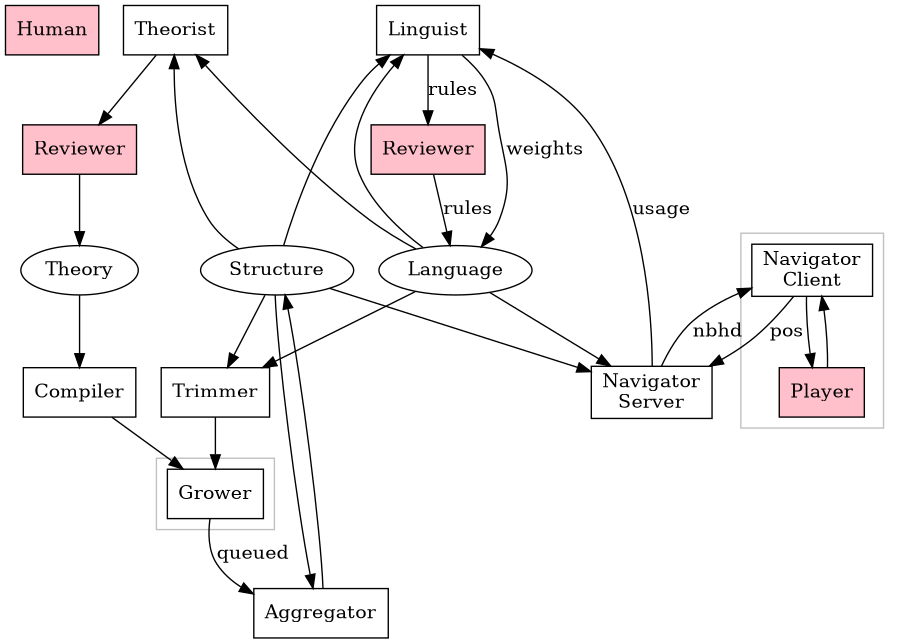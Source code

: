 digraph G {
	overlap=false;
	size="6,6";

	node [shape=box];
	Human [style=filled, fillcolor=pink];

	lang_reviewer [label="Reviewer", style=filled, fillcolor=pink];
	theory_reviewer [label="Reviewer", style=filled, fillcolor=pink];

	{
		rank="min";
	 	Theorist;
		Linguist;
	}

	subgraph cluster_grower {
		color = gray;
		{ rank="min"; Grower; }
	}

	Structure -> Trimmer;
	Language -> Trimmer;
	Trimmer -> Grower;
	Grower -> Aggregator [label="queued"];
	Aggregator -> Structure;
	Structure -> Aggregator;

	Structure -> Theorist;
	Language ->  Theorist;
	Theorist -> theory_reviewer;
	theory_reviewer -> Theory;
	Theory -> Compiler -> Grower;

	Structure -> Linguist;
	Language -> Linguist;
	//Linguist -> lang_reviewer -> Language;
	Linguist -> Language [label="weights"];
	Linguist -> lang_reviewer -> Language [label="rules"];

	subgraph cluster_navigator {
		color = gray;
		//node [shape=box];
		{ rank="max"; Player [style=filled, fillcolor=pink]; }
		nav_client [label="Navigator\nClient"];
		nav_client -> Player;
		Player -> nav_client;
	}

	nav_server [label="Navigator\nServer"];
	nav_client -> nav_server [label="pos"];
	nav_server -> nav_client [label="nbhd"];
	Structure -> nav_server;
	Language -> nav_server;
	nav_server -> Linguist [label="usage"];

	// data
	{
	 	rank="same";
		Language [shape=ellipse, rank="min"];
		Theory [shape=ellipse];
		Structure [shape=ellipse];
	}
}
